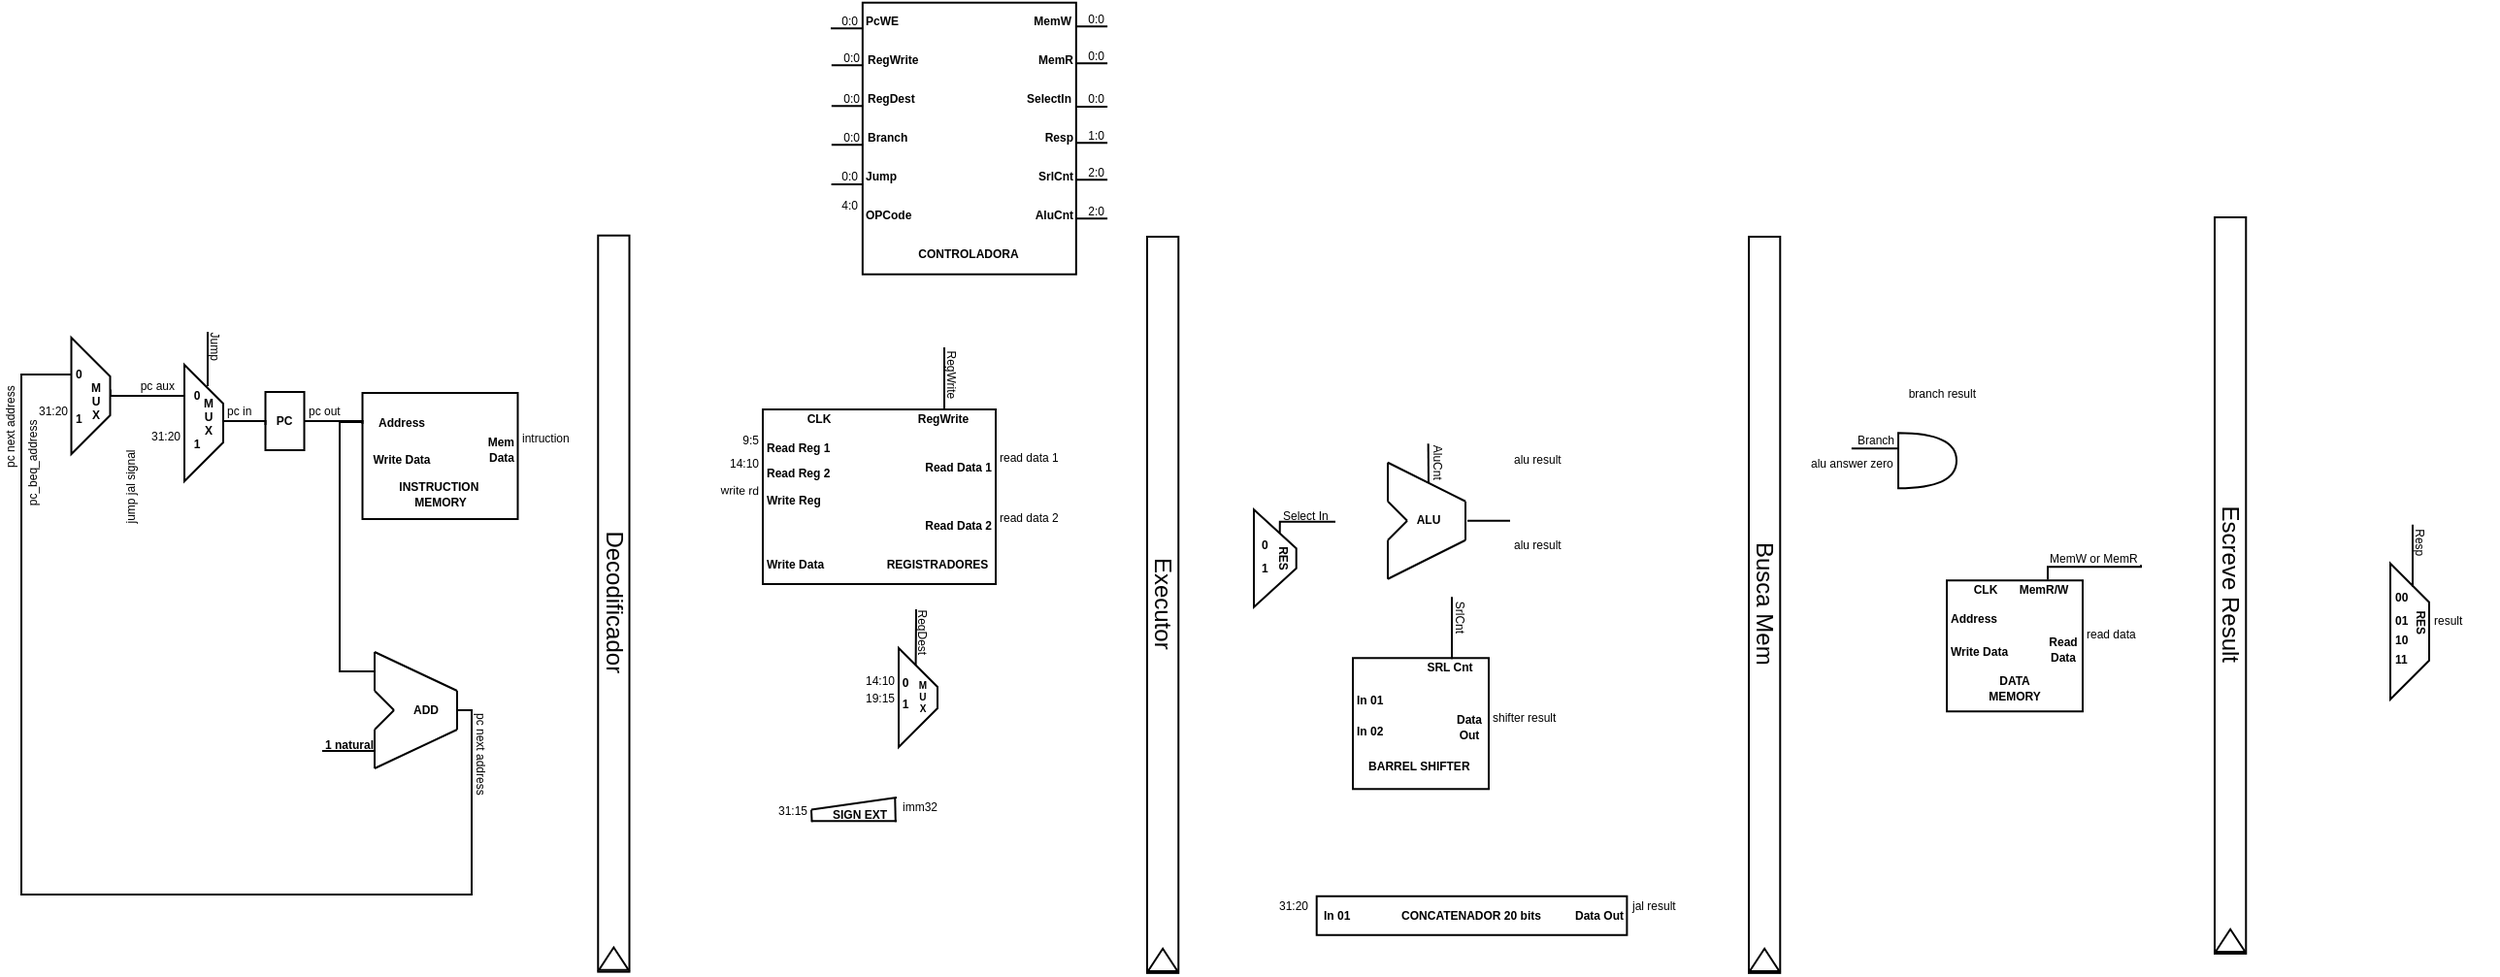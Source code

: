 <mxfile version="21.4.0" type="github">
  <diagram name="Página-1" id="U09H-SSrCiXjcYHxB3I6">
    <mxGraphModel dx="943" dy="557" grid="1" gridSize="10" guides="1" tooltips="1" connect="1" arrows="1" fold="1" page="1" pageScale="1" pageWidth="1169" pageHeight="827" background="none" math="0" shadow="0">
      <root>
        <mxCell id="0" />
        <mxCell id="1" parent="0" />
        <mxCell id="Gvlh0brdfd21mCTL1ysy-1" value="" style="rounded=0;whiteSpace=wrap;html=1;" parent="1" vertex="1">
          <mxGeometry x="502" y="389" width="120" height="90" as="geometry" />
        </mxCell>
        <mxCell id="Gvlh0brdfd21mCTL1ysy-3" value="Read Reg 1" style="text;html=1;strokeColor=none;fillColor=none;align=left;verticalAlign=middle;whiteSpace=wrap;rounded=0;fontSize=6;fontStyle=1" parent="1" vertex="1">
          <mxGeometry x="502" y="399" width="52" height="20" as="geometry" />
        </mxCell>
        <mxCell id="Gvlh0brdfd21mCTL1ysy-4" value="Read Reg 2" style="text;html=1;strokeColor=none;fillColor=none;align=left;verticalAlign=middle;whiteSpace=wrap;rounded=0;fontSize=6;fontStyle=1" parent="1" vertex="1">
          <mxGeometry x="502" y="411.5" width="52" height="20" as="geometry" />
        </mxCell>
        <mxCell id="Gvlh0brdfd21mCTL1ysy-5" value="Write Data" style="text;html=1;strokeColor=none;fillColor=none;align=left;verticalAlign=middle;whiteSpace=wrap;rounded=0;fontSize=6;fontStyle=1" parent="1" vertex="1">
          <mxGeometry x="502" y="459" width="50" height="20" as="geometry" />
        </mxCell>
        <mxCell id="Gvlh0brdfd21mCTL1ysy-6" value="Write Reg" style="text;html=1;strokeColor=none;fillColor=none;align=left;verticalAlign=middle;whiteSpace=wrap;rounded=0;fontSize=6;fontStyle=1" parent="1" vertex="1">
          <mxGeometry x="502" y="425.5" width="50" height="20" as="geometry" />
        </mxCell>
        <mxCell id="Gvlh0brdfd21mCTL1ysy-7" value="Read Data 1" style="text;html=1;strokeColor=none;fillColor=none;align=right;verticalAlign=middle;whiteSpace=wrap;rounded=0;fontSize=6;fontStyle=1" parent="1" vertex="1">
          <mxGeometry x="562" y="409" width="60" height="20" as="geometry" />
        </mxCell>
        <mxCell id="Gvlh0brdfd21mCTL1ysy-8" value="Read Data 2" style="text;html=1;strokeColor=none;fillColor=none;align=right;verticalAlign=middle;whiteSpace=wrap;rounded=0;fontSize=6;fontStyle=1" parent="1" vertex="1">
          <mxGeometry x="562" y="439" width="60" height="20" as="geometry" />
        </mxCell>
        <mxCell id="Gvlh0brdfd21mCTL1ysy-9" value="RegWrite" style="text;html=1;strokeColor=none;fillColor=none;align=center;verticalAlign=middle;whiteSpace=wrap;rounded=0;fontSize=6;fontStyle=1" parent="1" vertex="1">
          <mxGeometry x="572" y="389" width="46" height="10" as="geometry" />
        </mxCell>
        <mxCell id="Gvlh0brdfd21mCTL1ysy-10" value="REGISTRADORES" style="text;html=1;strokeColor=none;fillColor=none;align=center;verticalAlign=middle;whiteSpace=wrap;rounded=0;fontSize=6;fontStyle=1" parent="1" vertex="1">
          <mxGeometry x="562" y="459" width="60" height="20" as="geometry" />
        </mxCell>
        <mxCell id="Gvlh0brdfd21mCTL1ysy-11" value="" style="rounded=0;whiteSpace=wrap;html=1;direction=south;" parent="1" vertex="1">
          <mxGeometry x="553.42" y="179.37" width="110" height="140" as="geometry" />
        </mxCell>
        <mxCell id="Gvlh0brdfd21mCTL1ysy-12" value="CONTROLADORA" style="text;html=1;strokeColor=none;fillColor=none;align=center;verticalAlign=middle;whiteSpace=wrap;rounded=0;fontSize=6;fontStyle=1;rotation=0;" parent="1" vertex="1">
          <mxGeometry x="578.42" y="299.37" width="60" height="20" as="geometry" />
        </mxCell>
        <mxCell id="Gvlh0brdfd21mCTL1ysy-14" value="OPCode" style="text;html=1;strokeColor=none;fillColor=none;align=left;verticalAlign=middle;whiteSpace=wrap;rounded=0;fontSize=6;fontStyle=1" parent="1" vertex="1">
          <mxGeometry x="553.42" y="279.37" width="60" height="20" as="geometry" />
        </mxCell>
        <mxCell id="Gvlh0brdfd21mCTL1ysy-16" value="AluCnt" style="text;html=1;strokeColor=none;fillColor=none;align=right;verticalAlign=middle;whiteSpace=wrap;rounded=0;fontSize=6;fontStyle=1" parent="1" vertex="1">
          <mxGeometry x="603.57" y="279.37" width="60" height="20" as="geometry" />
        </mxCell>
        <mxCell id="Gvlh0brdfd21mCTL1ysy-17" value="MemW" style="text;html=1;strokeColor=none;fillColor=none;align=right;verticalAlign=middle;whiteSpace=wrap;rounded=0;fontSize=6;fontStyle=1" parent="1" vertex="1">
          <mxGeometry x="603.41" y="179" width="60" height="20" as="geometry" />
        </mxCell>
        <mxCell id="Gvlh0brdfd21mCTL1ysy-18" value="MemR" style="text;html=1;strokeColor=none;fillColor=none;align=right;verticalAlign=middle;whiteSpace=wrap;rounded=0;fontSize=6;fontStyle=1" parent="1" vertex="1">
          <mxGeometry x="603.56" y="199.37" width="60" height="20" as="geometry" />
        </mxCell>
        <mxCell id="Gvlh0brdfd21mCTL1ysy-19" value="Jump" style="text;html=1;strokeColor=none;fillColor=none;align=left;verticalAlign=middle;whiteSpace=wrap;rounded=0;fontSize=6;fontStyle=1" parent="1" vertex="1">
          <mxGeometry x="553.41" y="259.36" width="60" height="20" as="geometry" />
        </mxCell>
        <mxCell id="Gvlh0brdfd21mCTL1ysy-20" value="SelectIn" style="text;html=1;strokeColor=none;fillColor=none;align=right;verticalAlign=middle;whiteSpace=wrap;rounded=0;fontSize=6;fontStyle=1" parent="1" vertex="1">
          <mxGeometry x="603.41" y="219.36" width="60" height="20" as="geometry" />
        </mxCell>
        <mxCell id="Gvlh0brdfd21mCTL1ysy-23" value="Branch" style="text;html=1;strokeColor=none;fillColor=none;align=left;verticalAlign=middle;whiteSpace=wrap;rounded=0;fontSize=6;fontStyle=1" parent="1" vertex="1">
          <mxGeometry x="553.71" y="239.37" width="36.29" height="20" as="geometry" />
        </mxCell>
        <mxCell id="Gvlh0brdfd21mCTL1ysy-35" value="" style="rounded=0;whiteSpace=wrap;html=1;" parent="1" vertex="1">
          <mxGeometry x="295.75" y="380.5" width="80" height="65" as="geometry" />
        </mxCell>
        <mxCell id="Gvlh0brdfd21mCTL1ysy-36" value="INSTRUCTION&amp;nbsp;&lt;br&gt;MEMORY" style="text;html=1;strokeColor=none;fillColor=none;align=center;verticalAlign=middle;whiteSpace=wrap;rounded=0;fontSize=6;fontStyle=1" parent="1" vertex="1">
          <mxGeometry x="305.75" y="423" width="60" height="20" as="geometry" />
        </mxCell>
        <mxCell id="Gvlh0brdfd21mCTL1ysy-37" value="Mem&lt;br&gt;Data" style="text;html=1;strokeColor=none;fillColor=none;align=right;verticalAlign=middle;whiteSpace=wrap;rounded=0;fontSize=6;fontStyle=1" parent="1" vertex="1">
          <mxGeometry x="335.75" y="399.5" width="40.25" height="20" as="geometry" />
        </mxCell>
        <mxCell id="Gvlh0brdfd21mCTL1ysy-142" style="edgeStyle=orthogonalEdgeStyle;shape=connector;rounded=0;orthogonalLoop=1;jettySize=auto;html=1;exitX=0;exitY=0.5;exitDx=0;exitDy=0;entryX=1;entryY=0.5;entryDx=0;entryDy=0;labelBackgroundColor=default;strokeColor=default;fontFamily=Helvetica;fontSize=11;fontColor=default;endArrow=none;endFill=0;" parent="1" target="Gvlh0brdfd21mCTL1ysy-48" edge="1">
          <mxGeometry relative="1" as="geometry">
            <mxPoint x="295.75" y="396.5" as="sourcePoint" />
            <Array as="points">
              <mxPoint x="296" y="395" />
              <mxPoint x="266" y="395" />
            </Array>
          </mxGeometry>
        </mxCell>
        <mxCell id="Gvlh0brdfd21mCTL1ysy-38" value="Address" style="text;html=1;strokeColor=none;fillColor=none;align=center;verticalAlign=middle;whiteSpace=wrap;rounded=0;fontSize=6;fontStyle=1" parent="1" vertex="1">
          <mxGeometry x="295.75" y="385.5" width="40" height="20" as="geometry" />
        </mxCell>
        <mxCell id="Gvlh0brdfd21mCTL1ysy-39" value="Write Data" style="text;html=1;strokeColor=none;fillColor=none;align=center;verticalAlign=middle;whiteSpace=wrap;rounded=0;fontSize=6;fontStyle=1" parent="1" vertex="1">
          <mxGeometry x="285.75" y="404.5" width="60" height="20" as="geometry" />
        </mxCell>
        <mxCell id="Gvlh0brdfd21mCTL1ysy-48" value="" style="rounded=0;whiteSpace=wrap;html=1;" parent="1" vertex="1">
          <mxGeometry x="245.75" y="380" width="20" height="30" as="geometry" />
        </mxCell>
        <mxCell id="Gvlh0brdfd21mCTL1ysy-49" value="PC" style="text;html=1;strokeColor=none;fillColor=none;align=center;verticalAlign=middle;whiteSpace=wrap;rounded=0;fontSize=6;fontStyle=1" parent="1" vertex="1">
          <mxGeometry x="248.25" y="384.5" width="15" height="20" as="geometry" />
        </mxCell>
        <mxCell id="Gvlh0brdfd21mCTL1ysy-144" style="edgeStyle=orthogonalEdgeStyle;shape=connector;rounded=0;orthogonalLoop=1;jettySize=auto;html=1;exitX=1;exitY=0.5;exitDx=0;exitDy=0;entryX=0;entryY=0.5;entryDx=0;entryDy=0;labelBackgroundColor=default;strokeColor=default;fontFamily=Helvetica;fontSize=11;fontColor=default;endArrow=none;endFill=0;" parent="1" edge="1">
          <mxGeometry relative="1" as="geometry">
            <mxPoint x="224" y="395" as="sourcePoint" />
            <mxPoint x="245.75" y="397" as="targetPoint" />
          </mxGeometry>
        </mxCell>
        <mxCell id="Gvlh0brdfd21mCTL1ysy-54" value="" style="rounded=0;whiteSpace=wrap;html=1;" parent="1" vertex="1">
          <mxGeometry x="1112" y="477.13" width="70" height="67.5" as="geometry" />
        </mxCell>
        <mxCell id="Gvlh0brdfd21mCTL1ysy-55" value="DATA&lt;br&gt;MEMORY" style="text;html=1;strokeColor=none;fillColor=none;align=center;verticalAlign=middle;whiteSpace=wrap;rounded=0;fontSize=6;fontStyle=1" parent="1" vertex="1">
          <mxGeometry x="1117" y="524.63" width="60" height="17.5" as="geometry" />
        </mxCell>
        <mxCell id="Gvlh0brdfd21mCTL1ysy-56" value="Read&lt;br&gt;Data" style="text;html=1;strokeColor=none;fillColor=none;align=center;verticalAlign=middle;whiteSpace=wrap;rounded=0;fontSize=6;fontStyle=1" parent="1" vertex="1">
          <mxGeometry x="1162" y="503.38" width="20" height="20" as="geometry" />
        </mxCell>
        <mxCell id="Gvlh0brdfd21mCTL1ysy-57" value="Address" style="text;html=1;strokeColor=none;fillColor=none;align=left;verticalAlign=middle;whiteSpace=wrap;rounded=0;fontSize=6;fontStyle=1" parent="1" vertex="1">
          <mxGeometry x="1112" y="487.13" width="40" height="20" as="geometry" />
        </mxCell>
        <mxCell id="Gvlh0brdfd21mCTL1ysy-58" value="Write Data" style="text;html=1;strokeColor=none;fillColor=none;align=left;verticalAlign=middle;whiteSpace=wrap;rounded=0;fontSize=6;fontStyle=1" parent="1" vertex="1">
          <mxGeometry x="1112" y="503.88" width="40" height="20" as="geometry" />
        </mxCell>
        <mxCell id="Gvlh0brdfd21mCTL1ysy-60" value="" style="endArrow=none;html=1;rounded=0;" parent="1" edge="1">
          <mxGeometry width="50" height="50" relative="1" as="geometry">
            <mxPoint x="344.5" y="534" as="sourcePoint" />
            <mxPoint x="302" y="514" as="targetPoint" />
          </mxGeometry>
        </mxCell>
        <mxCell id="Gvlh0brdfd21mCTL1ysy-61" value="" style="endArrow=none;html=1;rounded=0;" parent="1" edge="1">
          <mxGeometry width="50" height="50" relative="1" as="geometry">
            <mxPoint x="344.5" y="554" as="sourcePoint" />
            <mxPoint x="302" y="574" as="targetPoint" />
          </mxGeometry>
        </mxCell>
        <mxCell id="Gvlh0brdfd21mCTL1ysy-62" value="" style="endArrow=none;html=1;rounded=0;" parent="1" edge="1">
          <mxGeometry width="50" height="50" relative="1" as="geometry">
            <mxPoint x="344.5" y="554" as="sourcePoint" />
            <mxPoint x="344.5" y="534" as="targetPoint" />
          </mxGeometry>
        </mxCell>
        <mxCell id="Gvlh0brdfd21mCTL1ysy-63" value="" style="endArrow=none;html=1;rounded=0;" parent="1" edge="1">
          <mxGeometry width="50" height="50" relative="1" as="geometry">
            <mxPoint x="302" y="534" as="sourcePoint" />
            <mxPoint x="302" y="514" as="targetPoint" />
            <Array as="points">
              <mxPoint x="302" y="524" />
            </Array>
          </mxGeometry>
        </mxCell>
        <mxCell id="Gvlh0brdfd21mCTL1ysy-64" value="" style="endArrow=none;html=1;rounded=0;" parent="1" edge="1">
          <mxGeometry width="50" height="50" relative="1" as="geometry">
            <mxPoint x="302" y="574" as="sourcePoint" />
            <mxPoint x="302" y="554" as="targetPoint" />
            <Array as="points">
              <mxPoint x="302" y="564" />
            </Array>
          </mxGeometry>
        </mxCell>
        <mxCell id="Gvlh0brdfd21mCTL1ysy-65" value="" style="endArrow=none;html=1;rounded=0;" parent="1" edge="1">
          <mxGeometry width="50" height="50" relative="1" as="geometry">
            <mxPoint x="302" y="554" as="sourcePoint" />
            <mxPoint x="312" y="544" as="targetPoint" />
          </mxGeometry>
        </mxCell>
        <mxCell id="Gvlh0brdfd21mCTL1ysy-66" value="" style="endArrow=none;html=1;rounded=0;" parent="1" edge="1">
          <mxGeometry width="50" height="50" relative="1" as="geometry">
            <mxPoint x="302" y="534" as="sourcePoint" />
            <mxPoint x="312" y="544" as="targetPoint" />
          </mxGeometry>
        </mxCell>
        <mxCell id="YMEBKkw99cfDEM1M3ef4-24" style="edgeStyle=orthogonalEdgeStyle;shape=connector;rounded=0;orthogonalLoop=1;jettySize=auto;html=1;labelBackgroundColor=default;strokeColor=default;fontFamily=Helvetica;fontSize=11;fontColor=default;endArrow=none;endFill=0;" parent="1" source="Gvlh0brdfd21mCTL1ysy-67" edge="1">
          <mxGeometry relative="1" as="geometry">
            <Array as="points">
              <mxPoint x="352" y="544" />
              <mxPoint x="352" y="639" />
              <mxPoint x="120" y="639" />
              <mxPoint x="120" y="371" />
            </Array>
            <mxPoint x="146" y="371" as="targetPoint" />
          </mxGeometry>
        </mxCell>
        <mxCell id="Gvlh0brdfd21mCTL1ysy-67" value="ADD" style="text;html=1;strokeColor=none;fillColor=none;align=center;verticalAlign=middle;whiteSpace=wrap;rounded=0;fontSize=6;fontStyle=1" parent="1" vertex="1">
          <mxGeometry x="312" y="534" width="33" height="20" as="geometry" />
        </mxCell>
        <mxCell id="Gvlh0brdfd21mCTL1ysy-70" value="1 natural" style="text;html=1;strokeColor=none;fillColor=none;align=center;verticalAlign=middle;whiteSpace=wrap;rounded=0;fontSize=6;fontStyle=1" parent="1" vertex="1">
          <mxGeometry x="274" y="553" width="30" height="18" as="geometry" />
        </mxCell>
        <mxCell id="Gvlh0brdfd21mCTL1ysy-116" value="" style="shape=or;whiteSpace=wrap;html=1;" parent="1" vertex="1">
          <mxGeometry x="1087" y="401.13" width="30" height="28.5" as="geometry" />
        </mxCell>
        <mxCell id="Gvlh0brdfd21mCTL1ysy-117" value="MemR/W" style="text;html=1;strokeColor=none;fillColor=none;align=center;verticalAlign=middle;whiteSpace=wrap;rounded=0;fontSize=6;fontStyle=1" parent="1" vertex="1">
          <mxGeometry x="1142" y="477.63" width="40" height="9.5" as="geometry" />
        </mxCell>
        <mxCell id="Gvlh0brdfd21mCTL1ysy-141" style="edgeStyle=orthogonalEdgeStyle;shape=connector;rounded=0;orthogonalLoop=1;jettySize=auto;html=1;labelBackgroundColor=default;strokeColor=default;fontFamily=Helvetica;fontSize=11;fontColor=default;endArrow=none;endFill=0;" parent="1" edge="1">
          <mxGeometry relative="1" as="geometry">
            <mxPoint x="275" y="565" as="sourcePoint" />
            <mxPoint x="302" y="564.86" as="targetPoint" />
          </mxGeometry>
        </mxCell>
        <mxCell id="Gvlh0brdfd21mCTL1ysy-149" style="edgeStyle=orthogonalEdgeStyle;shape=connector;rounded=0;orthogonalLoop=1;jettySize=auto;html=1;entryX=0;entryY=0.5;entryDx=0;entryDy=0;labelBackgroundColor=default;strokeColor=default;fontFamily=Helvetica;fontSize=11;fontColor=default;endArrow=none;endFill=0;exitX=1.009;exitY=0.339;exitDx=0;exitDy=0;exitPerimeter=0;" parent="1" edge="1">
          <mxGeometry relative="1" as="geometry">
            <Array as="points">
              <mxPoint x="166" y="382" />
            </Array>
            <mxPoint x="165.885" y="378.78" as="sourcePoint" />
            <mxPoint x="204" y="382" as="targetPoint" />
          </mxGeometry>
        </mxCell>
        <mxCell id="YMEBKkw99cfDEM1M3ef4-4" style="edgeStyle=orthogonalEdgeStyle;shape=connector;rounded=0;orthogonalLoop=1;jettySize=auto;html=1;exitX=0;exitY=0.5;exitDx=0;exitDy=0;labelBackgroundColor=default;strokeColor=default;fontFamily=Helvetica;fontSize=11;fontColor=default;endArrow=none;endFill=0;" parent="1" source="Gvlh0brdfd21mCTL1ysy-38" edge="1">
          <mxGeometry relative="1" as="geometry">
            <mxPoint x="302" y="519" as="targetPoint" />
            <Array as="points">
              <mxPoint x="284" y="396" />
              <mxPoint x="284" y="524" />
              <mxPoint x="302" y="524" />
            </Array>
            <mxPoint x="296" y="401" as="sourcePoint" />
          </mxGeometry>
        </mxCell>
        <mxCell id="Gvlh0brdfd21mCTL1ysy-50" value="" style="shape=trapezoid;perimeter=trapezoidPerimeter;whiteSpace=wrap;html=1;fixedSize=1;direction=south;" parent="1" vertex="1">
          <mxGeometry x="204" y="366" width="20" height="60" as="geometry" />
        </mxCell>
        <mxCell id="Gvlh0brdfd21mCTL1ysy-51" value="M&lt;br&gt;U&lt;br&gt;X" style="text;html=1;strokeColor=none;fillColor=none;align=center;verticalAlign=middle;whiteSpace=wrap;rounded=0;fontSize=6;fontStyle=1;rotation=0;" parent="1" vertex="1">
          <mxGeometry x="209" y="383" width="15" height="20" as="geometry" />
        </mxCell>
        <mxCell id="Gvlh0brdfd21mCTL1ysy-52" value="0" style="text;html=1;strokeColor=none;fillColor=none;align=center;verticalAlign=middle;whiteSpace=wrap;rounded=0;fontSize=6;fontStyle=1;rotation=0;" parent="1" vertex="1">
          <mxGeometry x="204" y="372" width="13" height="20" as="geometry" />
        </mxCell>
        <mxCell id="Gvlh0brdfd21mCTL1ysy-53" value="1" style="text;html=1;strokeColor=none;fillColor=none;align=center;verticalAlign=middle;whiteSpace=wrap;rounded=0;fontSize=6;fontStyle=1;rotation=0;" parent="1" vertex="1">
          <mxGeometry x="204" y="396.5" width="13" height="20" as="geometry" />
        </mxCell>
        <mxCell id="YMEBKkw99cfDEM1M3ef4-21" value="" style="group" parent="1" vertex="1" connectable="0">
          <mxGeometry x="145.75" y="352" width="20" height="60" as="geometry" />
        </mxCell>
        <mxCell id="Gvlh0brdfd21mCTL1ysy-145" value="" style="shape=trapezoid;perimeter=trapezoidPerimeter;whiteSpace=wrap;html=1;fixedSize=1;direction=south;" parent="YMEBKkw99cfDEM1M3ef4-21" vertex="1">
          <mxGeometry width="20" height="60" as="geometry" />
        </mxCell>
        <mxCell id="Gvlh0brdfd21mCTL1ysy-146" value="M&lt;br&gt;U&lt;br&gt;X" style="text;html=1;strokeColor=none;fillColor=none;align=center;verticalAlign=middle;whiteSpace=wrap;rounded=0;fontSize=6;fontStyle=1;rotation=0;" parent="YMEBKkw99cfDEM1M3ef4-21" vertex="1">
          <mxGeometry x="5" y="23" width="15" height="20" as="geometry" />
        </mxCell>
        <mxCell id="Gvlh0brdfd21mCTL1ysy-147" value="0" style="text;html=1;strokeColor=none;fillColor=none;align=left;verticalAlign=middle;whiteSpace=wrap;rounded=0;fontSize=6;fontStyle=1;rotation=0;" parent="YMEBKkw99cfDEM1M3ef4-21" vertex="1">
          <mxGeometry x="0.25" y="11.5" width="14.75" height="15.5" as="geometry" />
        </mxCell>
        <mxCell id="Gvlh0brdfd21mCTL1ysy-148" value="1" style="text;html=1;strokeColor=none;fillColor=none;align=left;verticalAlign=middle;whiteSpace=wrap;rounded=0;fontSize=6;fontStyle=1;rotation=0;" parent="YMEBKkw99cfDEM1M3ef4-21" vertex="1">
          <mxGeometry y="31.5" width="15" height="20" as="geometry" />
        </mxCell>
        <mxCell id="YMEBKkw99cfDEM1M3ef4-28" value="CLK" style="text;html=1;strokeColor=none;fillColor=none;align=center;verticalAlign=middle;whiteSpace=wrap;rounded=0;fontSize=6;fontStyle=1" parent="1" vertex="1">
          <mxGeometry x="508" y="389" width="46" height="10" as="geometry" />
        </mxCell>
        <mxCell id="YMEBKkw99cfDEM1M3ef4-29" value="CLK" style="text;html=1;strokeColor=none;fillColor=none;align=center;verticalAlign=middle;whiteSpace=wrap;rounded=0;fontSize=6;fontStyle=1" parent="1" vertex="1">
          <mxGeometry x="1112" y="477.63" width="40" height="9.5" as="geometry" />
        </mxCell>
        <mxCell id="YMEBKkw99cfDEM1M3ef4-31" value="" style="group" parent="1" vertex="1" connectable="0">
          <mxGeometry x="824" y="416.38" width="55.75" height="60" as="geometry" />
        </mxCell>
        <mxCell id="Gvlh0brdfd21mCTL1ysy-24" value="" style="endArrow=none;html=1;rounded=0;" parent="YMEBKkw99cfDEM1M3ef4-31" edge="1">
          <mxGeometry width="50" height="50" relative="1" as="geometry">
            <mxPoint x="40" y="20" as="sourcePoint" />
            <mxPoint as="targetPoint" />
          </mxGeometry>
        </mxCell>
        <mxCell id="Gvlh0brdfd21mCTL1ysy-25" value="" style="endArrow=none;html=1;rounded=0;" parent="YMEBKkw99cfDEM1M3ef4-31" edge="1">
          <mxGeometry width="50" height="50" relative="1" as="geometry">
            <mxPoint x="40" y="40" as="sourcePoint" />
            <mxPoint y="60" as="targetPoint" />
          </mxGeometry>
        </mxCell>
        <mxCell id="Gvlh0brdfd21mCTL1ysy-26" value="" style="endArrow=none;html=1;rounded=0;" parent="YMEBKkw99cfDEM1M3ef4-31" edge="1">
          <mxGeometry width="50" height="50" relative="1" as="geometry">
            <mxPoint x="40" y="40" as="sourcePoint" />
            <mxPoint x="40" y="20" as="targetPoint" />
          </mxGeometry>
        </mxCell>
        <mxCell id="Gvlh0brdfd21mCTL1ysy-28" value="" style="endArrow=none;html=1;rounded=0;" parent="YMEBKkw99cfDEM1M3ef4-31" edge="1">
          <mxGeometry width="50" height="50" relative="1" as="geometry">
            <mxPoint y="20" as="sourcePoint" />
            <mxPoint as="targetPoint" />
            <Array as="points">
              <mxPoint y="10" />
            </Array>
          </mxGeometry>
        </mxCell>
        <mxCell id="Gvlh0brdfd21mCTL1ysy-29" value="" style="endArrow=none;html=1;rounded=0;" parent="YMEBKkw99cfDEM1M3ef4-31" edge="1">
          <mxGeometry width="50" height="50" relative="1" as="geometry">
            <mxPoint y="60" as="sourcePoint" />
            <mxPoint y="40" as="targetPoint" />
            <Array as="points">
              <mxPoint y="50" />
            </Array>
          </mxGeometry>
        </mxCell>
        <mxCell id="Gvlh0brdfd21mCTL1ysy-30" value="" style="endArrow=none;html=1;rounded=0;" parent="YMEBKkw99cfDEM1M3ef4-31" edge="1">
          <mxGeometry width="50" height="50" relative="1" as="geometry">
            <mxPoint y="40" as="sourcePoint" />
            <mxPoint x="10" y="30" as="targetPoint" />
          </mxGeometry>
        </mxCell>
        <mxCell id="Gvlh0brdfd21mCTL1ysy-31" value="" style="endArrow=none;html=1;rounded=0;" parent="YMEBKkw99cfDEM1M3ef4-31" edge="1">
          <mxGeometry width="50" height="50" relative="1" as="geometry">
            <mxPoint y="20" as="sourcePoint" />
            <mxPoint x="10" y="30" as="targetPoint" />
          </mxGeometry>
        </mxCell>
        <mxCell id="YAo5oDD9OdVNBZsx1TzP-29" style="edgeStyle=orthogonalEdgeStyle;shape=connector;rounded=0;orthogonalLoop=1;jettySize=auto;html=1;exitX=1;exitY=0.5;exitDx=0;exitDy=0;labelBackgroundColor=default;strokeColor=default;fontFamily=Helvetica;fontSize=11;fontColor=default;endArrow=none;endFill=0;" parent="YMEBKkw99cfDEM1M3ef4-31" source="Gvlh0brdfd21mCTL1ysy-32" edge="1">
          <mxGeometry relative="1" as="geometry">
            <mxPoint x="63" y="29.952" as="targetPoint" />
          </mxGeometry>
        </mxCell>
        <mxCell id="Gvlh0brdfd21mCTL1ysy-32" value="ALU" style="text;html=1;strokeColor=none;fillColor=none;align=center;verticalAlign=middle;whiteSpace=wrap;rounded=0;fontSize=6;fontStyle=1" parent="YMEBKkw99cfDEM1M3ef4-31" vertex="1">
          <mxGeometry x="1" y="20" width="40" height="20" as="geometry" />
        </mxCell>
        <mxCell id="lDqUrehN1HOp68E280Si-3" value="pc in" style="text;html=1;strokeColor=none;fillColor=none;align=left;verticalAlign=middle;whiteSpace=wrap;rounded=0;fontSize=6;" parent="1" vertex="1">
          <mxGeometry x="224" y="385.5" width="35" height="9.5" as="geometry" />
        </mxCell>
        <mxCell id="lDqUrehN1HOp68E280Si-4" value="pc aux" style="text;html=1;strokeColor=none;fillColor=none;align=right;verticalAlign=middle;whiteSpace=wrap;rounded=0;fontSize=6;" parent="1" vertex="1">
          <mxGeometry x="165.75" y="372" width="35" height="9.5" as="geometry" />
        </mxCell>
        <mxCell id="lDqUrehN1HOp68E280Si-5" value="pc_beq_address" style="text;html=1;strokeColor=none;fillColor=none;align=left;verticalAlign=middle;whiteSpace=wrap;rounded=0;fontSize=6;rotation=-90;" parent="1" vertex="1">
          <mxGeometry x="98.88" y="407.5" width="53.75" height="13" as="geometry" />
        </mxCell>
        <mxCell id="lDqUrehN1HOp68E280Si-8" value="pc out" style="text;html=1;strokeColor=none;fillColor=none;align=left;verticalAlign=middle;whiteSpace=wrap;rounded=0;fontSize=6;rotation=0;" parent="1" vertex="1">
          <mxGeometry x="265.75" y="381.5" width="25" height="16.5" as="geometry" />
        </mxCell>
        <mxCell id="lDqUrehN1HOp68E280Si-11" value="intruction" style="text;html=1;strokeColor=none;fillColor=none;align=left;verticalAlign=middle;whiteSpace=wrap;rounded=0;fontSize=6;" parent="1" vertex="1">
          <mxGeometry x="376" y="399.5" width="35" height="9.5" as="geometry" />
        </mxCell>
        <mxCell id="lDqUrehN1HOp68E280Si-17" value="9:5" style="text;html=1;strokeColor=none;fillColor=none;align=right;verticalAlign=middle;whiteSpace=wrap;rounded=0;fontSize=6;" parent="1" vertex="1">
          <mxGeometry x="467" y="400.5" width="35" height="9.5" as="geometry" />
        </mxCell>
        <mxCell id="lDqUrehN1HOp68E280Si-18" value="14:10" style="text;html=1;strokeColor=none;fillColor=none;align=right;verticalAlign=middle;whiteSpace=wrap;rounded=0;fontSize=6;" parent="1" vertex="1">
          <mxGeometry x="467" y="412" width="35" height="9.5" as="geometry" />
        </mxCell>
        <mxCell id="lDqUrehN1HOp68E280Si-20" value="14:10" style="text;html=1;strokeColor=none;fillColor=none;align=right;verticalAlign=middle;whiteSpace=wrap;rounded=0;fontSize=6;" parent="1" vertex="1">
          <mxGeometry x="537" y="524" width="35" height="9.5" as="geometry" />
        </mxCell>
        <mxCell id="lDqUrehN1HOp68E280Si-21" value="19:15" style="text;html=1;strokeColor=none;fillColor=none;align=right;verticalAlign=middle;whiteSpace=wrap;rounded=0;fontSize=6;" parent="1" vertex="1">
          <mxGeometry x="537" y="533.5" width="35" height="9.5" as="geometry" />
        </mxCell>
        <mxCell id="lDqUrehN1HOp68E280Si-22" value="read data 1" style="text;html=1;strokeColor=none;fillColor=none;align=left;verticalAlign=middle;whiteSpace=wrap;rounded=0;fontSize=6;" parent="1" vertex="1">
          <mxGeometry x="622" y="409.5" width="35" height="9.5" as="geometry" />
        </mxCell>
        <mxCell id="lDqUrehN1HOp68E280Si-23" value="read data 2" style="text;html=1;strokeColor=none;fillColor=none;align=left;verticalAlign=middle;whiteSpace=wrap;rounded=0;fontSize=6;" parent="1" vertex="1">
          <mxGeometry x="622" y="440.25" width="35" height="9.5" as="geometry" />
        </mxCell>
        <mxCell id="lDqUrehN1HOp68E280Si-26" value="31:15" style="text;html=1;strokeColor=none;fillColor=none;align=right;verticalAlign=middle;whiteSpace=wrap;rounded=0;fontSize=6;" parent="1" vertex="1">
          <mxGeometry x="492" y="590.75" width="35" height="9.5" as="geometry" />
        </mxCell>
        <mxCell id="lDqUrehN1HOp68E280Si-28" value="&lt;div style=&quot;&quot;&gt;write rd&lt;/div&gt;" style="text;html=1;strokeColor=none;fillColor=none;align=right;verticalAlign=middle;whiteSpace=wrap;rounded=0;fontSize=6;rotation=1;direction=east;" parent="1" vertex="1">
          <mxGeometry x="467" y="425.5" width="35" height="9.5" as="geometry" />
        </mxCell>
        <mxCell id="lDqUrehN1HOp68E280Si-29" value="alu result" style="text;html=1;strokeColor=none;fillColor=none;align=left;verticalAlign=middle;whiteSpace=wrap;rounded=0;fontSize=6;" parent="1" vertex="1">
          <mxGeometry x="887" y="453.88" width="35" height="9.5" as="geometry" />
        </mxCell>
        <mxCell id="lDqUrehN1HOp68E280Si-35" value="read data" style="text;html=1;strokeColor=none;fillColor=none;align=left;verticalAlign=middle;whiteSpace=wrap;rounded=0;fontSize=6;" parent="1" vertex="1">
          <mxGeometry x="1182" y="500.13" width="35" height="9.5" as="geometry" />
        </mxCell>
        <mxCell id="lDqUrehN1HOp68E280Si-42" value="4:0" style="text;html=1;strokeColor=none;fillColor=none;align=right;verticalAlign=middle;whiteSpace=wrap;rounded=0;fontSize=6;" parent="1" vertex="1">
          <mxGeometry x="518.42" y="279.37" width="35" height="9.5" as="geometry" />
        </mxCell>
        <mxCell id="lDqUrehN1HOp68E280Si-43" value="branch result" style="text;html=1;strokeColor=none;fillColor=none;align=right;verticalAlign=middle;whiteSpace=wrap;rounded=0;fontSize=6;direction=west;" parent="1" vertex="1">
          <mxGeometry x="1087" y="376.13" width="42" height="9.5" as="geometry" />
        </mxCell>
        <mxCell id="lDqUrehN1HOp68E280Si-44" value="pc next address" style="text;html=1;strokeColor=none;fillColor=none;align=left;verticalAlign=middle;whiteSpace=wrap;rounded=0;fontSize=6;rotation=90;" parent="1" vertex="1">
          <mxGeometry x="330.25" y="564.25" width="51.25" height="9.5" as="geometry" />
        </mxCell>
        <mxCell id="lDqUrehN1HOp68E280Si-45" value="jump jal&amp;nbsp;signal" style="text;html=1;strokeColor=none;fillColor=none;align=left;verticalAlign=middle;whiteSpace=wrap;rounded=0;fontSize=6;rotation=-90;" parent="1" vertex="1">
          <mxGeometry x="154.5" y="423.5" width="44" height="9.5" as="geometry" />
        </mxCell>
        <mxCell id="lDqUrehN1HOp68E280Si-46" value="RegDest" style="text;html=1;strokeColor=none;fillColor=none;align=left;verticalAlign=middle;whiteSpace=wrap;rounded=0;fontSize=6;fontStyle=1" parent="1" vertex="1">
          <mxGeometry x="553.56" y="219.37" width="30" height="20" as="geometry" />
        </mxCell>
        <mxCell id="vyrQ6diZX3epNwXhy5wu-1" value="Resp" style="text;html=1;strokeColor=none;fillColor=none;align=right;verticalAlign=middle;whiteSpace=wrap;rounded=0;fontSize=6;fontStyle=1" parent="1" vertex="1">
          <mxGeometry x="603.56" y="239.37" width="60" height="20" as="geometry" />
        </mxCell>
        <mxCell id="vyrQ6diZX3epNwXhy5wu-4" value="SrlCnt" style="text;html=1;strokeColor=none;fillColor=none;align=right;verticalAlign=middle;whiteSpace=wrap;rounded=0;fontSize=6;fontStyle=1" parent="1" vertex="1">
          <mxGeometry x="633.57" y="259.37" width="30" height="20" as="geometry" />
        </mxCell>
        <mxCell id="4w0Ha68qAj18L9jSZj2k-5" value="" style="rounded=0;whiteSpace=wrap;html=1;" parent="1" vertex="1">
          <mxGeometry x="806" y="517.13" width="70" height="67.5" as="geometry" />
        </mxCell>
        <mxCell id="4w0Ha68qAj18L9jSZj2k-6" value="BARREL SHIFTER&amp;nbsp;" style="text;html=1;strokeColor=none;fillColor=none;align=center;verticalAlign=middle;whiteSpace=wrap;rounded=0;fontSize=6;fontStyle=1" parent="1" vertex="1">
          <mxGeometry x="811" y="564.63" width="60" height="17.5" as="geometry" />
        </mxCell>
        <mxCell id="4w0Ha68qAj18L9jSZj2k-7" value="Data Out" style="text;html=1;strokeColor=none;fillColor=none;align=center;verticalAlign=middle;whiteSpace=wrap;rounded=0;fontSize=6;fontStyle=1" parent="1" vertex="1">
          <mxGeometry x="856" y="543.38" width="20" height="20" as="geometry" />
        </mxCell>
        <mxCell id="4w0Ha68qAj18L9jSZj2k-8" value="In 01" style="text;html=1;strokeColor=none;fillColor=none;align=left;verticalAlign=middle;whiteSpace=wrap;rounded=0;fontSize=6;fontStyle=1" parent="1" vertex="1">
          <mxGeometry x="806" y="528.63" width="40" height="20" as="geometry" />
        </mxCell>
        <mxCell id="4w0Ha68qAj18L9jSZj2k-9" value="In 02" style="text;html=1;strokeColor=none;fillColor=none;align=left;verticalAlign=middle;whiteSpace=wrap;rounded=0;fontSize=6;fontStyle=1" parent="1" vertex="1">
          <mxGeometry x="806" y="544.63" width="40" height="20" as="geometry" />
        </mxCell>
        <mxCell id="4w0Ha68qAj18L9jSZj2k-10" value="SRL Cnt" style="text;html=1;strokeColor=none;fillColor=none;align=center;verticalAlign=middle;whiteSpace=wrap;rounded=0;fontSize=6;fontStyle=1" parent="1" vertex="1">
          <mxGeometry x="836" y="517.63" width="40" height="9.5" as="geometry" />
        </mxCell>
        <mxCell id="4w0Ha68qAj18L9jSZj2k-16" value="" style="shape=trapezoid;perimeter=trapezoidPerimeter;whiteSpace=wrap;html=1;fixedSize=1;direction=south;" parent="1" vertex="1">
          <mxGeometry x="1340.5" y="468.38" width="20" height="70" as="geometry" />
        </mxCell>
        <mxCell id="4w0Ha68qAj18L9jSZj2k-17" value="00" style="text;html=1;strokeColor=none;fillColor=none;align=left;verticalAlign=middle;whiteSpace=wrap;rounded=0;fontSize=6;fontStyle=1;rotation=0;" parent="1" vertex="1">
          <mxGeometry x="1340.5" y="476.38" width="13" height="20" as="geometry" />
        </mxCell>
        <mxCell id="4w0Ha68qAj18L9jSZj2k-18" value="01" style="text;html=1;strokeColor=none;fillColor=none;align=left;verticalAlign=middle;whiteSpace=wrap;rounded=0;fontSize=6;fontStyle=1;rotation=0;" parent="1" vertex="1">
          <mxGeometry x="1340.5" y="488.38" width="13" height="20" as="geometry" />
        </mxCell>
        <mxCell id="4w0Ha68qAj18L9jSZj2k-19" value="10" style="text;html=1;strokeColor=none;fillColor=none;align=left;verticalAlign=middle;whiteSpace=wrap;rounded=0;fontSize=6;fontStyle=1;rotation=0;" parent="1" vertex="1">
          <mxGeometry x="1340.5" y="498.38" width="13" height="20" as="geometry" />
        </mxCell>
        <mxCell id="4w0Ha68qAj18L9jSZj2k-20" value="11" style="text;html=1;strokeColor=none;fillColor=none;align=left;verticalAlign=middle;whiteSpace=wrap;rounded=0;fontSize=6;fontStyle=1;rotation=0;" parent="1" vertex="1">
          <mxGeometry x="1340.5" y="508.38" width="13" height="20" as="geometry" />
        </mxCell>
        <mxCell id="4w0Ha68qAj18L9jSZj2k-21" value="RES" style="text;html=1;strokeColor=none;fillColor=none;align=center;verticalAlign=middle;whiteSpace=wrap;rounded=0;fontSize=6;fontStyle=1;rotation=90;" parent="1" vertex="1">
          <mxGeometry x="1340.5" y="488.38" width="30" height="20" as="geometry" />
        </mxCell>
        <mxCell id="4w0Ha68qAj18L9jSZj2k-23" value="shifter result" style="text;html=1;strokeColor=none;fillColor=none;align=left;verticalAlign=middle;whiteSpace=wrap;rounded=0;fontSize=6;" parent="1" vertex="1">
          <mxGeometry x="876" y="543.38" width="41" height="9.5" as="geometry" />
        </mxCell>
        <mxCell id="4w0Ha68qAj18L9jSZj2k-40" value="" style="group" parent="1" vertex="1" connectable="0">
          <mxGeometry x="526.99" y="589" width="44" height="15.75" as="geometry" />
        </mxCell>
        <mxCell id="4w0Ha68qAj18L9jSZj2k-41" value="" style="endArrow=none;html=1;rounded=0;" parent="4w0Ha68qAj18L9jSZj2k-40" edge="1">
          <mxGeometry width="50" height="50" relative="1" as="geometry">
            <mxPoint x="43.41" y="12.6" as="sourcePoint" />
            <mxPoint x="43.12" as="targetPoint" />
          </mxGeometry>
        </mxCell>
        <mxCell id="4w0Ha68qAj18L9jSZj2k-42" value="" style="endArrow=none;html=1;rounded=0;" parent="4w0Ha68qAj18L9jSZj2k-40" edge="1">
          <mxGeometry width="50" height="50" relative="1" as="geometry">
            <mxPoint y="12.178" as="sourcePoint" />
            <mxPoint x="44" y="12.178" as="targetPoint" />
          </mxGeometry>
        </mxCell>
        <mxCell id="4w0Ha68qAj18L9jSZj2k-43" value="" style="endArrow=none;html=1;rounded=0;" parent="4w0Ha68qAj18L9jSZj2k-40" edge="1">
          <mxGeometry width="50" height="50" relative="1" as="geometry">
            <mxPoint x="0.29" y="12.6" as="sourcePoint" />
            <mxPoint y="6.3" as="targetPoint" />
          </mxGeometry>
        </mxCell>
        <mxCell id="4w0Ha68qAj18L9jSZj2k-44" value="" style="endArrow=none;html=1;rounded=0;" parent="4w0Ha68qAj18L9jSZj2k-40" edge="1">
          <mxGeometry width="50" height="50" relative="1" as="geometry">
            <mxPoint y="6.3" as="sourcePoint" />
            <mxPoint x="44" as="targetPoint" />
          </mxGeometry>
        </mxCell>
        <mxCell id="4w0Ha68qAj18L9jSZj2k-45" value="SIGN EXT" style="text;html=1;strokeColor=none;fillColor=none;align=center;verticalAlign=middle;whiteSpace=wrap;rounded=0;fontSize=6;fontStyle=1" parent="4w0Ha68qAj18L9jSZj2k-40" vertex="1">
          <mxGeometry x="10.12" y="3.15" width="29.88" height="12.6" as="geometry" />
        </mxCell>
        <mxCell id="4w0Ha68qAj18L9jSZj2k-77" value="imm32" style="text;html=1;strokeColor=none;fillColor=none;align=left;verticalAlign=middle;whiteSpace=wrap;rounded=0;fontSize=6;" parent="1" vertex="1">
          <mxGeometry x="571.5" y="589" width="41" height="9.5" as="geometry" />
        </mxCell>
        <mxCell id="Nmrm6_6fbguC6e-CNsKx-23" value="result" style="text;html=1;strokeColor=none;fillColor=none;align=left;verticalAlign=middle;whiteSpace=wrap;rounded=0;fontSize=6;direction=west;rotation=0;" parent="1" vertex="1">
          <mxGeometry x="1360.5" y="493.63" width="35" height="9.5" as="geometry" />
        </mxCell>
        <mxCell id="Nmrm6_6fbguC6e-CNsKx-27" style="edgeStyle=orthogonalEdgeStyle;shape=connector;rounded=0;orthogonalLoop=1;jettySize=auto;html=1;exitX=1;exitY=0;exitDx=0;exitDy=0;labelBackgroundColor=default;strokeColor=default;fontFamily=Helvetica;fontSize=11;fontColor=default;endArrow=none;endFill=0;" parent="1" edge="1">
          <mxGeometry relative="1" as="geometry">
            <mxPoint x="1212" y="469.13" as="targetPoint" />
            <mxPoint x="1164" y="476.76" as="sourcePoint" />
            <Array as="points">
              <mxPoint x="1164" y="470.13" />
              <mxPoint x="1212" y="470.13" />
            </Array>
          </mxGeometry>
        </mxCell>
        <mxCell id="Nmrm6_6fbguC6e-CNsKx-28" value="MemW or MemR" style="text;html=1;strokeColor=none;fillColor=none;align=left;verticalAlign=middle;whiteSpace=wrap;rounded=0;fontSize=6;direction=west;rotation=0;" parent="1" vertex="1">
          <mxGeometry x="1163" y="461.38" width="51" height="9.5" as="geometry" />
        </mxCell>
        <mxCell id="Nmrm6_6fbguC6e-CNsKx-29" style="edgeStyle=orthogonalEdgeStyle;shape=connector;rounded=0;orthogonalLoop=1;jettySize=auto;html=1;exitX=1;exitY=0;exitDx=0;exitDy=0;labelBackgroundColor=default;strokeColor=default;fontFamily=Helvetica;fontSize=11;fontColor=default;endArrow=none;endFill=0;" parent="1" edge="1">
          <mxGeometry relative="1" as="geometry">
            <mxPoint x="1352" y="448.38" as="targetPoint" />
            <mxPoint x="1352" y="480.38" as="sourcePoint" />
          </mxGeometry>
        </mxCell>
        <mxCell id="Nmrm6_6fbguC6e-CNsKx-30" value="Resp" style="text;html=1;strokeColor=none;fillColor=none;align=left;verticalAlign=middle;whiteSpace=wrap;rounded=0;fontSize=6;direction=west;rotation=90;" parent="1" vertex="1">
          <mxGeometry x="1340" y="458.88" width="31" height="9.5" as="geometry" />
        </mxCell>
        <mxCell id="Nmrm6_6fbguC6e-CNsKx-31" style="edgeStyle=orthogonalEdgeStyle;shape=connector;rounded=0;orthogonalLoop=1;jettySize=auto;html=1;exitX=1;exitY=0;exitDx=0;exitDy=0;labelBackgroundColor=default;strokeColor=default;fontFamily=Helvetica;fontSize=11;fontColor=default;endArrow=none;endFill=0;entryX=0.893;entryY=0.078;entryDx=0;entryDy=0;entryPerimeter=0;" parent="1" target="Nmrm6_6fbguC6e-CNsKx-32" edge="1">
          <mxGeometry relative="1" as="geometry">
            <mxPoint x="1055" y="409.13" as="targetPoint" />
            <mxPoint x="1087" y="409.13" as="sourcePoint" />
          </mxGeometry>
        </mxCell>
        <mxCell id="Nmrm6_6fbguC6e-CNsKx-32" value="Branch" style="text;html=1;strokeColor=none;fillColor=none;align=right;verticalAlign=middle;whiteSpace=wrap;rounded=0;fontSize=6;direction=west;rotation=0;" parent="1" vertex="1">
          <mxGeometry x="1060" y="400.13" width="27" height="9.5" as="geometry" />
        </mxCell>
        <mxCell id="Nmrm6_6fbguC6e-CNsKx-34" style="edgeStyle=orthogonalEdgeStyle;shape=connector;rounded=0;orthogonalLoop=1;jettySize=auto;html=1;labelBackgroundColor=default;strokeColor=default;fontFamily=Helvetica;fontSize=11;fontColor=default;endArrow=none;endFill=0;exitX=0.918;exitY=0.008;exitDx=0;exitDy=0;exitPerimeter=0;" parent="1" source="Nmrm6_6fbguC6e-CNsKx-35" edge="1">
          <mxGeometry relative="1" as="geometry">
            <mxPoint x="845" y="426.88" as="targetPoint" />
            <mxPoint x="845" y="408.88" as="sourcePoint" />
          </mxGeometry>
        </mxCell>
        <mxCell id="Nmrm6_6fbguC6e-CNsKx-39" style="edgeStyle=orthogonalEdgeStyle;shape=connector;rounded=0;orthogonalLoop=1;jettySize=auto;html=1;exitX=1;exitY=0;exitDx=0;exitDy=0;labelBackgroundColor=default;strokeColor=default;fontFamily=Helvetica;fontSize=11;fontColor=default;endArrow=none;endFill=0;" parent="1" edge="1">
          <mxGeometry relative="1" as="geometry">
            <mxPoint x="857" y="485.63" as="targetPoint" />
            <mxPoint x="857" y="517.63" as="sourcePoint" />
          </mxGeometry>
        </mxCell>
        <mxCell id="Nmrm6_6fbguC6e-CNsKx-40" value="SrlCnt" style="text;html=1;strokeColor=none;fillColor=none;align=left;verticalAlign=middle;whiteSpace=wrap;rounded=0;fontSize=6;direction=west;rotation=90;" parent="1" vertex="1">
          <mxGeometry x="845" y="496.13" width="31" height="9.5" as="geometry" />
        </mxCell>
        <mxCell id="Nmrm6_6fbguC6e-CNsKx-49" value="&lt;br&gt;" style="edgeStyle=orthogonalEdgeStyle;shape=connector;rounded=0;orthogonalLoop=1;jettySize=auto;html=1;exitX=1;exitY=0;exitDx=0;exitDy=0;labelBackgroundColor=default;strokeColor=default;fontFamily=Helvetica;fontSize=11;fontColor=default;endArrow=none;endFill=0;" parent="1" edge="1">
          <mxGeometry relative="1" as="geometry">
            <mxPoint x="595.5" y="357" as="targetPoint" />
            <mxPoint x="595.5" y="389" as="sourcePoint" />
          </mxGeometry>
        </mxCell>
        <mxCell id="Nmrm6_6fbguC6e-CNsKx-50" value="RegWrite" style="text;html=1;strokeColor=none;fillColor=none;align=left;verticalAlign=middle;whiteSpace=wrap;rounded=0;fontSize=6;direction=west;rotation=90;" parent="1" vertex="1">
          <mxGeometry x="583.5" y="367.5" width="31" height="9.5" as="geometry" />
        </mxCell>
        <mxCell id="Nmrm6_6fbguC6e-CNsKx-51" style="edgeStyle=orthogonalEdgeStyle;shape=connector;rounded=0;orthogonalLoop=1;jettySize=auto;html=1;labelBackgroundColor=default;strokeColor=default;fontFamily=Helvetica;fontSize=11;fontColor=default;endArrow=none;endFill=0;align=right;" parent="1" edge="1">
          <mxGeometry relative="1" as="geometry">
            <mxPoint x="663.425" y="232.735" as="targetPoint" />
            <mxPoint x="679.55" y="232.98" as="sourcePoint" />
          </mxGeometry>
        </mxCell>
        <mxCell id="Nmrm6_6fbguC6e-CNsKx-52" value="0:0" style="text;html=1;strokeColor=none;fillColor=none;align=right;verticalAlign=middle;whiteSpace=wrap;rounded=0;fontSize=6;direction=west;rotation=0;" parent="1" vertex="1">
          <mxGeometry x="663.56" y="225.74" width="16" height="7.25" as="geometry" />
        </mxCell>
        <mxCell id="Nmrm6_6fbguC6e-CNsKx-54" style="edgeStyle=orthogonalEdgeStyle;shape=connector;rounded=0;orthogonalLoop=1;jettySize=auto;html=1;labelBackgroundColor=default;strokeColor=default;fontFamily=Helvetica;fontSize=11;fontColor=default;endArrow=none;endFill=0;align=right;" parent="1" edge="1">
          <mxGeometry relative="1" as="geometry">
            <mxPoint x="663.425" y="251.365" as="targetPoint" />
            <mxPoint x="679.55" y="251.61" as="sourcePoint" />
          </mxGeometry>
        </mxCell>
        <mxCell id="Nmrm6_6fbguC6e-CNsKx-55" value="1:0" style="text;html=1;strokeColor=none;fillColor=none;align=right;verticalAlign=middle;whiteSpace=wrap;rounded=0;fontSize=6;direction=west;rotation=0;" parent="1" vertex="1">
          <mxGeometry x="663.56" y="244.37" width="16" height="7.25" as="geometry" />
        </mxCell>
        <mxCell id="Nmrm6_6fbguC6e-CNsKx-56" style="edgeStyle=orthogonalEdgeStyle;shape=connector;rounded=0;orthogonalLoop=1;jettySize=auto;html=1;labelBackgroundColor=default;strokeColor=default;fontFamily=Helvetica;fontSize=11;fontColor=default;endArrow=none;endFill=0;align=right;" parent="1" edge="1">
          <mxGeometry relative="1" as="geometry">
            <mxPoint x="663.425" y="270.365" as="targetPoint" />
            <mxPoint x="679.55" y="270.61" as="sourcePoint" />
          </mxGeometry>
        </mxCell>
        <mxCell id="Nmrm6_6fbguC6e-CNsKx-57" value="2:0" style="text;html=1;strokeColor=none;fillColor=none;align=right;verticalAlign=middle;whiteSpace=wrap;rounded=0;fontSize=6;direction=west;rotation=0;" parent="1" vertex="1">
          <mxGeometry x="663.56" y="263.37" width="16" height="7.25" as="geometry" />
        </mxCell>
        <mxCell id="Nmrm6_6fbguC6e-CNsKx-58" style="edgeStyle=orthogonalEdgeStyle;shape=connector;rounded=0;orthogonalLoop=1;jettySize=auto;html=1;labelBackgroundColor=default;strokeColor=default;fontFamily=Helvetica;fontSize=11;fontColor=default;endArrow=none;endFill=0;align=right;" parent="1" edge="1">
          <mxGeometry relative="1" as="geometry">
            <mxPoint x="663.425" y="290.365" as="targetPoint" />
            <mxPoint x="679.55" y="290.61" as="sourcePoint" />
          </mxGeometry>
        </mxCell>
        <mxCell id="Nmrm6_6fbguC6e-CNsKx-59" value="2:0" style="text;html=1;strokeColor=none;fillColor=none;align=right;verticalAlign=middle;whiteSpace=wrap;rounded=0;fontSize=6;direction=west;rotation=0;" parent="1" vertex="1">
          <mxGeometry x="663.56" y="283.37" width="16" height="7.25" as="geometry" />
        </mxCell>
        <mxCell id="Nmrm6_6fbguC6e-CNsKx-60" style="edgeStyle=orthogonalEdgeStyle;shape=connector;rounded=0;orthogonalLoop=1;jettySize=auto;html=1;labelBackgroundColor=default;strokeColor=default;fontFamily=Helvetica;fontSize=11;fontColor=default;endArrow=none;endFill=0;align=right;" parent="1" edge="1">
          <mxGeometry relative="1" as="geometry">
            <mxPoint x="663.425" y="210.365" as="targetPoint" />
            <mxPoint x="679.55" y="210.61" as="sourcePoint" />
          </mxGeometry>
        </mxCell>
        <mxCell id="Nmrm6_6fbguC6e-CNsKx-61" value="0:0" style="text;html=1;strokeColor=none;fillColor=none;align=right;verticalAlign=middle;whiteSpace=wrap;rounded=0;fontSize=6;direction=west;rotation=0;" parent="1" vertex="1">
          <mxGeometry x="663.56" y="203.37" width="16" height="7.25" as="geometry" />
        </mxCell>
        <mxCell id="Nmrm6_6fbguC6e-CNsKx-62" style="edgeStyle=orthogonalEdgeStyle;shape=connector;rounded=0;orthogonalLoop=1;jettySize=auto;html=1;labelBackgroundColor=default;strokeColor=default;fontFamily=Helvetica;fontSize=11;fontColor=default;endArrow=none;endFill=0;align=right;" parent="1" edge="1">
          <mxGeometry relative="1" as="geometry">
            <mxPoint x="663.435" y="191.365" as="targetPoint" />
            <mxPoint x="679.56" y="191.61" as="sourcePoint" />
          </mxGeometry>
        </mxCell>
        <mxCell id="Nmrm6_6fbguC6e-CNsKx-63" value="0:0" style="text;html=1;strokeColor=none;fillColor=none;align=right;verticalAlign=middle;whiteSpace=wrap;rounded=0;fontSize=6;direction=west;rotation=0;" parent="1" vertex="1">
          <mxGeometry x="663.57" y="184.37" width="16" height="7.25" as="geometry" />
        </mxCell>
        <mxCell id="Nmrm6_6fbguC6e-CNsKx-72" style="edgeStyle=orthogonalEdgeStyle;shape=connector;rounded=0;orthogonalLoop=1;jettySize=auto;html=1;labelBackgroundColor=default;strokeColor=default;fontFamily=Helvetica;fontSize=11;fontColor=default;endArrow=none;endFill=0;align=right;" parent="1" edge="1">
          <mxGeometry relative="1" as="geometry">
            <mxPoint x="537.425" y="211.365" as="targetPoint" />
            <mxPoint x="553.55" y="211.61" as="sourcePoint" />
          </mxGeometry>
        </mxCell>
        <mxCell id="Nmrm6_6fbguC6e-CNsKx-73" value="0:0" style="text;html=1;strokeColor=none;fillColor=none;align=right;verticalAlign=middle;whiteSpace=wrap;rounded=0;fontSize=6;direction=west;rotation=0;" parent="1" vertex="1">
          <mxGeometry x="537.56" y="204.37" width="16" height="7.25" as="geometry" />
        </mxCell>
        <mxCell id="Nmrm6_6fbguC6e-CNsKx-74" style="edgeStyle=orthogonalEdgeStyle;shape=connector;rounded=0;orthogonalLoop=1;jettySize=auto;html=1;labelBackgroundColor=default;strokeColor=default;fontFamily=Helvetica;fontSize=11;fontColor=default;endArrow=none;endFill=0;align=right;" parent="1" edge="1">
          <mxGeometry relative="1" as="geometry">
            <mxPoint x="537.425" y="232.365" as="targetPoint" />
            <mxPoint x="553.55" y="232.61" as="sourcePoint" />
          </mxGeometry>
        </mxCell>
        <mxCell id="Nmrm6_6fbguC6e-CNsKx-75" value="0:0" style="text;html=1;strokeColor=none;fillColor=none;align=right;verticalAlign=middle;whiteSpace=wrap;rounded=0;fontSize=6;direction=west;rotation=0;" parent="1" vertex="1">
          <mxGeometry x="537.56" y="225.37" width="16" height="7.25" as="geometry" />
        </mxCell>
        <mxCell id="Nmrm6_6fbguC6e-CNsKx-76" style="edgeStyle=orthogonalEdgeStyle;shape=connector;rounded=0;orthogonalLoop=1;jettySize=auto;html=1;labelBackgroundColor=default;strokeColor=default;fontFamily=Helvetica;fontSize=11;fontColor=default;endArrow=none;endFill=0;align=right;" parent="1" edge="1">
          <mxGeometry relative="1" as="geometry">
            <mxPoint x="537.425" y="252.365" as="targetPoint" />
            <mxPoint x="553.55" y="252.61" as="sourcePoint" />
          </mxGeometry>
        </mxCell>
        <mxCell id="Nmrm6_6fbguC6e-CNsKx-77" value="0:0" style="text;html=1;strokeColor=none;fillColor=none;align=right;verticalAlign=middle;whiteSpace=wrap;rounded=0;fontSize=6;direction=west;rotation=0;" parent="1" vertex="1">
          <mxGeometry x="537.56" y="245.37" width="16" height="7.25" as="geometry" />
        </mxCell>
        <mxCell id="Nmrm6_6fbguC6e-CNsKx-78" style="edgeStyle=orthogonalEdgeStyle;shape=connector;rounded=0;orthogonalLoop=1;jettySize=auto;html=1;labelBackgroundColor=default;strokeColor=default;fontFamily=Helvetica;fontSize=11;fontColor=default;endArrow=none;endFill=0;align=right;" parent="1" edge="1">
          <mxGeometry relative="1" as="geometry">
            <mxPoint x="537.275" y="272.735" as="targetPoint" />
            <mxPoint x="553.4" y="272.98" as="sourcePoint" />
          </mxGeometry>
        </mxCell>
        <mxCell id="Nmrm6_6fbguC6e-CNsKx-79" value="0:0" style="text;html=1;strokeColor=none;fillColor=none;align=right;verticalAlign=middle;whiteSpace=wrap;rounded=0;fontSize=6;direction=west;rotation=0;" parent="1" vertex="1">
          <mxGeometry x="537.41" y="265.74" width="16" height="7.25" as="geometry" />
        </mxCell>
        <mxCell id="Nmrm6_6fbguC6e-CNsKx-112" value="31:20" style="text;html=1;strokeColor=none;fillColor=none;align=right;verticalAlign=middle;whiteSpace=wrap;rounded=0;fontSize=6;" parent="1" vertex="1">
          <mxGeometry x="174" y="398" width="30" height="9.5" as="geometry" />
        </mxCell>
        <mxCell id="Nmrm6_6fbguC6e-CNsKx-35" value="AluCnt" style="text;html=1;strokeColor=none;fillColor=none;align=left;verticalAlign=middle;whiteSpace=wrap;rounded=0;fontSize=6;direction=west;rotation=90;" parent="1" vertex="1">
          <mxGeometry x="839" y="410.63" width="21" height="9.5" as="geometry" />
        </mxCell>
        <mxCell id="YAo5oDD9OdVNBZsx1TzP-1" value="" style="shape=trapezoid;perimeter=trapezoidPerimeter;whiteSpace=wrap;html=1;fixedSize=1;direction=south;" parent="1" vertex="1">
          <mxGeometry x="572" y="512" width="20" height="51" as="geometry" />
        </mxCell>
        <mxCell id="YAo5oDD9OdVNBZsx1TzP-2" value="M&lt;br style=&quot;font-size: 5px;&quot;&gt;U&lt;br style=&quot;font-size: 5px;&quot;&gt;X" style="text;html=1;strokeColor=none;fillColor=none;align=center;verticalAlign=middle;whiteSpace=wrap;rounded=0;fontSize=5;fontStyle=1;rotation=0;" parent="1" vertex="1">
          <mxGeometry x="577" y="525.5" width="15" height="20" as="geometry" />
        </mxCell>
        <mxCell id="YAo5oDD9OdVNBZsx1TzP-3" value="0" style="text;html=1;strokeColor=none;fillColor=none;align=center;verticalAlign=middle;whiteSpace=wrap;rounded=0;fontSize=6;fontStyle=1;rotation=0;" parent="1" vertex="1">
          <mxGeometry x="569" y="520.25" width="13" height="20" as="geometry" />
        </mxCell>
        <mxCell id="YAo5oDD9OdVNBZsx1TzP-4" value="1" style="text;html=1;strokeColor=none;fillColor=none;align=center;verticalAlign=middle;whiteSpace=wrap;rounded=0;fontSize=6;fontStyle=1;rotation=0;" parent="1" vertex="1">
          <mxGeometry x="568.99" y="530.5" width="13" height="20" as="geometry" />
        </mxCell>
        <mxCell id="YAo5oDD9OdVNBZsx1TzP-6" value="&lt;br&gt;" style="edgeStyle=orthogonalEdgeStyle;shape=connector;rounded=0;orthogonalLoop=1;jettySize=auto;html=1;exitX=0.908;exitY=0.022;exitDx=0;exitDy=0;labelBackgroundColor=default;strokeColor=default;fontFamily=Helvetica;fontSize=11;fontColor=default;endArrow=none;endFill=0;exitPerimeter=0;" parent="1" source="YAo5oDD9OdVNBZsx1TzP-3" edge="1">
          <mxGeometry relative="1" as="geometry">
            <mxPoint x="581" y="492" as="targetPoint" />
            <mxPoint x="584.42" y="524" as="sourcePoint" />
            <Array as="points">
              <mxPoint x="581" y="519" />
              <mxPoint x="581" y="519" />
              <mxPoint x="581" y="492" />
            </Array>
          </mxGeometry>
        </mxCell>
        <mxCell id="YAo5oDD9OdVNBZsx1TzP-7" value="RegDest" style="text;html=1;strokeColor=none;fillColor=none;align=left;verticalAlign=middle;whiteSpace=wrap;rounded=0;fontSize=6;direction=west;rotation=90;" parent="1" vertex="1">
          <mxGeometry x="568.99" y="501.5" width="31" height="9.5" as="geometry" />
        </mxCell>
        <mxCell id="YAo5oDD9OdVNBZsx1TzP-10" value="CONCATENADOR 20 bits" style="rounded=0;whiteSpace=wrap;html=1;fontFamily=Helvetica;fontSize=6;fontColor=default;fontStyle=1" parent="1" vertex="1">
          <mxGeometry x="787.35" y="639.88" width="159.85" height="20" as="geometry" />
        </mxCell>
        <mxCell id="YAo5oDD9OdVNBZsx1TzP-14" value="In 01" style="text;html=1;strokeColor=none;fillColor=none;align=left;verticalAlign=middle;whiteSpace=wrap;rounded=0;fontSize=6;fontStyle=1" parent="1" vertex="1">
          <mxGeometry x="788.7" y="639.88" width="40" height="20" as="geometry" />
        </mxCell>
        <mxCell id="YAo5oDD9OdVNBZsx1TzP-15" value="Data Out" style="text;html=1;strokeColor=none;fillColor=none;align=center;verticalAlign=middle;whiteSpace=wrap;rounded=0;fontSize=6;fontStyle=1" parent="1" vertex="1">
          <mxGeometry x="918.2" y="639.88" width="30" height="20" as="geometry" />
        </mxCell>
        <mxCell id="YAo5oDD9OdVNBZsx1TzP-17" value="31:20" style="text;html=1;strokeColor=none;fillColor=none;align=right;verticalAlign=middle;whiteSpace=wrap;rounded=0;fontSize=6;" parent="1" vertex="1">
          <mxGeometry x="115.75" y="385.5" width="30" height="9.5" as="geometry" />
        </mxCell>
        <mxCell id="YAo5oDD9OdVNBZsx1TzP-21" value="" style="shape=trapezoid;perimeter=trapezoidPerimeter;whiteSpace=wrap;html=1;fixedSize=1;direction=south;" parent="1" vertex="1">
          <mxGeometry x="755" y="440.63" width="21.85" height="50.25" as="geometry" />
        </mxCell>
        <mxCell id="YAo5oDD9OdVNBZsx1TzP-22" value="0" style="text;html=1;strokeColor=none;fillColor=none;align=left;verticalAlign=middle;whiteSpace=wrap;rounded=0;fontSize=6;fontStyle=1;rotation=0;" parent="1" vertex="1">
          <mxGeometry x="756.85" y="448.63" width="13" height="20" as="geometry" />
        </mxCell>
        <mxCell id="YAo5oDD9OdVNBZsx1TzP-23" value="1" style="text;html=1;strokeColor=none;fillColor=none;align=left;verticalAlign=middle;whiteSpace=wrap;rounded=0;fontSize=6;fontStyle=1;rotation=0;" parent="1" vertex="1">
          <mxGeometry x="756.85" y="460.63" width="13" height="20" as="geometry" />
        </mxCell>
        <mxCell id="YAo5oDD9OdVNBZsx1TzP-26" value="RES" style="text;html=1;strokeColor=none;fillColor=none;align=center;verticalAlign=middle;whiteSpace=wrap;rounded=0;fontSize=6;fontStyle=1;rotation=90;" parent="1" vertex="1">
          <mxGeometry x="755" y="455.75" width="30" height="20" as="geometry" />
        </mxCell>
        <mxCell id="YAo5oDD9OdVNBZsx1TzP-27" style="edgeStyle=orthogonalEdgeStyle;shape=connector;rounded=0;orthogonalLoop=1;jettySize=auto;html=1;exitX=1;exitY=0;exitDx=0;exitDy=0;labelBackgroundColor=default;strokeColor=default;fontFamily=Helvetica;fontSize=11;fontColor=default;endArrow=none;endFill=0;" parent="1" edge="1">
          <mxGeometry relative="1" as="geometry">
            <mxPoint x="797" y="446.88" as="targetPoint" />
            <mxPoint x="768.35" y="452.63" as="sourcePoint" />
            <Array as="points">
              <mxPoint x="768" y="446.88" />
            </Array>
          </mxGeometry>
        </mxCell>
        <mxCell id="YAo5oDD9OdVNBZsx1TzP-28" value="Select In" style="text;html=1;strokeColor=none;fillColor=none;align=left;verticalAlign=middle;whiteSpace=wrap;rounded=0;fontSize=6;direction=west;rotation=0;" parent="1" vertex="1">
          <mxGeometry x="768" y="438.88" width="31" height="9.5" as="geometry" />
        </mxCell>
        <mxCell id="YAo5oDD9OdVNBZsx1TzP-48" value="&lt;br&gt;" style="edgeStyle=orthogonalEdgeStyle;shape=connector;rounded=0;orthogonalLoop=1;jettySize=auto;html=1;exitX=1;exitY=0;exitDx=0;exitDy=0;labelBackgroundColor=default;strokeColor=default;fontFamily=Helvetica;fontSize=11;fontColor=default;endArrow=none;endFill=0;" parent="1" edge="1">
          <mxGeometry relative="1" as="geometry">
            <mxPoint x="216" y="349" as="targetPoint" />
            <mxPoint x="216" y="377" as="sourcePoint" />
          </mxGeometry>
        </mxCell>
        <mxCell id="YAo5oDD9OdVNBZsx1TzP-49" value="Jump" style="text;html=1;strokeColor=none;fillColor=none;align=left;verticalAlign=middle;whiteSpace=wrap;rounded=0;fontSize=6;direction=west;rotation=90;" parent="1" vertex="1">
          <mxGeometry x="204" y="357.5" width="31" height="9.5" as="geometry" />
        </mxCell>
        <mxCell id="YAo5oDD9OdVNBZsx1TzP-51" value="alu answer zero" style="text;html=1;strokeColor=none;fillColor=none;align=left;verticalAlign=middle;whiteSpace=wrap;rounded=0;fontSize=6;" parent="1" vertex="1">
          <mxGeometry x="1040" y="412.13" width="45" height="9.5" as="geometry" />
        </mxCell>
        <mxCell id="YAo5oDD9OdVNBZsx1TzP-53" value="RegWrite" style="text;html=1;strokeColor=none;fillColor=none;align=left;verticalAlign=middle;whiteSpace=wrap;rounded=0;fontSize=6;fontStyle=1" parent="1" vertex="1">
          <mxGeometry x="553.56" y="199.37" width="30" height="20" as="geometry" />
        </mxCell>
        <mxCell id="YAo5oDD9OdVNBZsx1TzP-55" value="jal result" style="text;html=1;strokeColor=none;fillColor=none;align=left;verticalAlign=middle;whiteSpace=wrap;rounded=0;fontSize=6;" parent="1" vertex="1">
          <mxGeometry x="948.2" y="639.88" width="41" height="9.5" as="geometry" />
        </mxCell>
        <mxCell id="MrLewttdtzG3x62YjvRa-4" value="pc next address" style="text;html=1;strokeColor=none;fillColor=none;align=left;verticalAlign=middle;whiteSpace=wrap;rounded=0;fontSize=6;rotation=-90;" parent="1" vertex="1">
          <mxGeometry x="88.5" y="390.5" width="51.25" height="9.5" as="geometry" />
        </mxCell>
        <mxCell id="MrLewttdtzG3x62YjvRa-5" value="alu result" style="text;html=1;strokeColor=none;fillColor=none;align=left;verticalAlign=middle;whiteSpace=wrap;rounded=0;fontSize=6;" parent="1" vertex="1">
          <mxGeometry x="887" y="410.63" width="35" height="9.5" as="geometry" />
        </mxCell>
        <mxCell id="xiuAWrNR_r8wsV3JLnLo-3" value="PcWE" style="text;html=1;strokeColor=none;fillColor=none;align=left;verticalAlign=middle;whiteSpace=wrap;rounded=0;fontSize=6;fontStyle=1" parent="1" vertex="1">
          <mxGeometry x="553.16" y="179.37" width="30" height="20" as="geometry" />
        </mxCell>
        <mxCell id="xiuAWrNR_r8wsV3JLnLo-4" style="edgeStyle=orthogonalEdgeStyle;shape=connector;rounded=0;orthogonalLoop=1;jettySize=auto;html=1;labelBackgroundColor=default;strokeColor=default;fontFamily=Helvetica;fontSize=11;fontColor=default;endArrow=none;endFill=0;align=right;" parent="1" edge="1">
          <mxGeometry relative="1" as="geometry">
            <mxPoint x="537.025" y="192.365" as="targetPoint" />
            <mxPoint x="553.15" y="192.61" as="sourcePoint" />
          </mxGeometry>
        </mxCell>
        <mxCell id="xiuAWrNR_r8wsV3JLnLo-5" value="0:0" style="text;html=1;strokeColor=none;fillColor=none;align=right;verticalAlign=middle;whiteSpace=wrap;rounded=0;fontSize=6;direction=west;rotation=0;" parent="1" vertex="1">
          <mxGeometry x="537.16" y="185.37" width="16" height="7.25" as="geometry" />
        </mxCell>
        <mxCell id="KsHirrmHPgnzJLZAVoZJ-1" value="31:20" style="text;html=1;strokeColor=none;fillColor=none;align=right;verticalAlign=middle;whiteSpace=wrap;rounded=0;fontSize=6;" parent="1" vertex="1">
          <mxGeometry x="750" y="639.88" width="35" height="9.5" as="geometry" />
        </mxCell>
        <mxCell id="2e7VlRh2Dpikmwv9G9NX-15" value="" style="group" vertex="1" connectable="0" parent="1">
          <mxGeometry x="417.125" y="299.365" width="16.13" height="379.44" as="geometry" />
        </mxCell>
        <mxCell id="2e7VlRh2Dpikmwv9G9NX-2" value="Decodificador" style="rounded=0;whiteSpace=wrap;html=1;rotation=90;horizontal=1;align=center;" vertex="1" parent="2e7VlRh2Dpikmwv9G9NX-15">
          <mxGeometry x="-181.655" y="181.655" width="379.44" height="16.13" as="geometry" />
        </mxCell>
        <mxCell id="2e7VlRh2Dpikmwv9G9NX-3" value="" style="triangle;whiteSpace=wrap;html=1;rotation=-90;" vertex="1" parent="2e7VlRh2Dpikmwv9G9NX-15">
          <mxGeometry x="2.275" y="365.07" width="11.58" height="15.25" as="geometry" />
        </mxCell>
        <mxCell id="2e7VlRh2Dpikmwv9G9NX-16" value="" style="group" vertex="1" connectable="0" parent="1">
          <mxGeometry x="700.005" y="299.995" width="16.13" height="379.44" as="geometry" />
        </mxCell>
        <mxCell id="2e7VlRh2Dpikmwv9G9NX-17" value="Executor" style="rounded=0;whiteSpace=wrap;html=1;rotation=90;horizontal=1;align=center;" vertex="1" parent="2e7VlRh2Dpikmwv9G9NX-16">
          <mxGeometry x="-181.655" y="181.655" width="379.44" height="16.13" as="geometry" />
        </mxCell>
        <mxCell id="2e7VlRh2Dpikmwv9G9NX-18" value="" style="triangle;whiteSpace=wrap;html=1;rotation=-90;" vertex="1" parent="2e7VlRh2Dpikmwv9G9NX-16">
          <mxGeometry x="2.275" y="365.07" width="11.58" height="15.25" as="geometry" />
        </mxCell>
        <mxCell id="2e7VlRh2Dpikmwv9G9NX-19" value="" style="group" vertex="1" connectable="0" parent="1">
          <mxGeometry x="1010.005" y="299.995" width="16.13" height="379.44" as="geometry" />
        </mxCell>
        <mxCell id="2e7VlRh2Dpikmwv9G9NX-20" value="Busca Mem" style="rounded=0;whiteSpace=wrap;html=1;rotation=90;horizontal=1;align=center;" vertex="1" parent="2e7VlRh2Dpikmwv9G9NX-19">
          <mxGeometry x="-181.655" y="181.655" width="379.44" height="16.13" as="geometry" />
        </mxCell>
        <mxCell id="2e7VlRh2Dpikmwv9G9NX-21" value="" style="triangle;whiteSpace=wrap;html=1;rotation=-90;" vertex="1" parent="2e7VlRh2Dpikmwv9G9NX-19">
          <mxGeometry x="2.275" y="365.07" width="11.58" height="15.25" as="geometry" />
        </mxCell>
        <mxCell id="2e7VlRh2Dpikmwv9G9NX-22" value="" style="group" vertex="1" connectable="0" parent="1">
          <mxGeometry x="1250.005" y="290.005" width="16.13" height="379.44" as="geometry" />
        </mxCell>
        <mxCell id="2e7VlRh2Dpikmwv9G9NX-23" value="Escreve Result" style="rounded=0;whiteSpace=wrap;html=1;rotation=90;horizontal=1;align=center;" vertex="1" parent="2e7VlRh2Dpikmwv9G9NX-22">
          <mxGeometry x="-181.655" y="181.655" width="379.44" height="16.13" as="geometry" />
        </mxCell>
        <mxCell id="2e7VlRh2Dpikmwv9G9NX-24" value="" style="triangle;whiteSpace=wrap;html=1;rotation=-90;" vertex="1" parent="2e7VlRh2Dpikmwv9G9NX-22">
          <mxGeometry x="2.275" y="365.07" width="11.58" height="15.25" as="geometry" />
        </mxCell>
      </root>
    </mxGraphModel>
  </diagram>
</mxfile>
